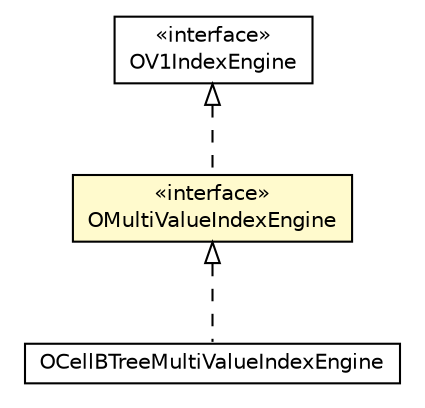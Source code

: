 #!/usr/local/bin/dot
#
# Class diagram 
# Generated by UMLGraph version R5_6-24-gf6e263 (http://www.umlgraph.org/)
#

digraph G {
	edge [fontname="Helvetica",fontsize=10,labelfontname="Helvetica",labelfontsize=10];
	node [fontname="Helvetica",fontsize=10,shape=plaintext];
	nodesep=0.25;
	ranksep=0.5;
	// com.orientechnologies.orient.core.index.engine.OV1IndexEngine
	c4615702 [label=<<table title="com.orientechnologies.orient.core.index.engine.OV1IndexEngine" border="0" cellborder="1" cellspacing="0" cellpadding="2" port="p" href="./OV1IndexEngine.html">
		<tr><td><table border="0" cellspacing="0" cellpadding="1">
<tr><td align="center" balign="center"> &#171;interface&#187; </td></tr>
<tr><td align="center" balign="center"> OV1IndexEngine </td></tr>
		</table></td></tr>
		</table>>, URL="./OV1IndexEngine.html", fontname="Helvetica", fontcolor="black", fontsize=10.0];
	// com.orientechnologies.orient.core.index.engine.OMultiValueIndexEngine
	c4615703 [label=<<table title="com.orientechnologies.orient.core.index.engine.OMultiValueIndexEngine" border="0" cellborder="1" cellspacing="0" cellpadding="2" port="p" bgcolor="lemonChiffon" href="./OMultiValueIndexEngine.html">
		<tr><td><table border="0" cellspacing="0" cellpadding="1">
<tr><td align="center" balign="center"> &#171;interface&#187; </td></tr>
<tr><td align="center" balign="center"> OMultiValueIndexEngine </td></tr>
		</table></td></tr>
		</table>>, URL="./OMultiValueIndexEngine.html", fontname="Helvetica", fontcolor="black", fontsize=10.0];
	// com.orientechnologies.orient.core.index.engine.v1.OCellBTreeMultiValueIndexEngine
	c4615708 [label=<<table title="com.orientechnologies.orient.core.index.engine.v1.OCellBTreeMultiValueIndexEngine" border="0" cellborder="1" cellspacing="0" cellpadding="2" port="p" href="./v1/OCellBTreeMultiValueIndexEngine.html">
		<tr><td><table border="0" cellspacing="0" cellpadding="1">
<tr><td align="center" balign="center"> OCellBTreeMultiValueIndexEngine </td></tr>
		</table></td></tr>
		</table>>, URL="./v1/OCellBTreeMultiValueIndexEngine.html", fontname="Helvetica", fontcolor="black", fontsize=10.0];
	//com.orientechnologies.orient.core.index.engine.OMultiValueIndexEngine implements com.orientechnologies.orient.core.index.engine.OV1IndexEngine
	c4615702:p -> c4615703:p [dir=back,arrowtail=empty,style=dashed];
	//com.orientechnologies.orient.core.index.engine.v1.OCellBTreeMultiValueIndexEngine implements com.orientechnologies.orient.core.index.engine.OMultiValueIndexEngine
	c4615703:p -> c4615708:p [dir=back,arrowtail=empty,style=dashed];
}

